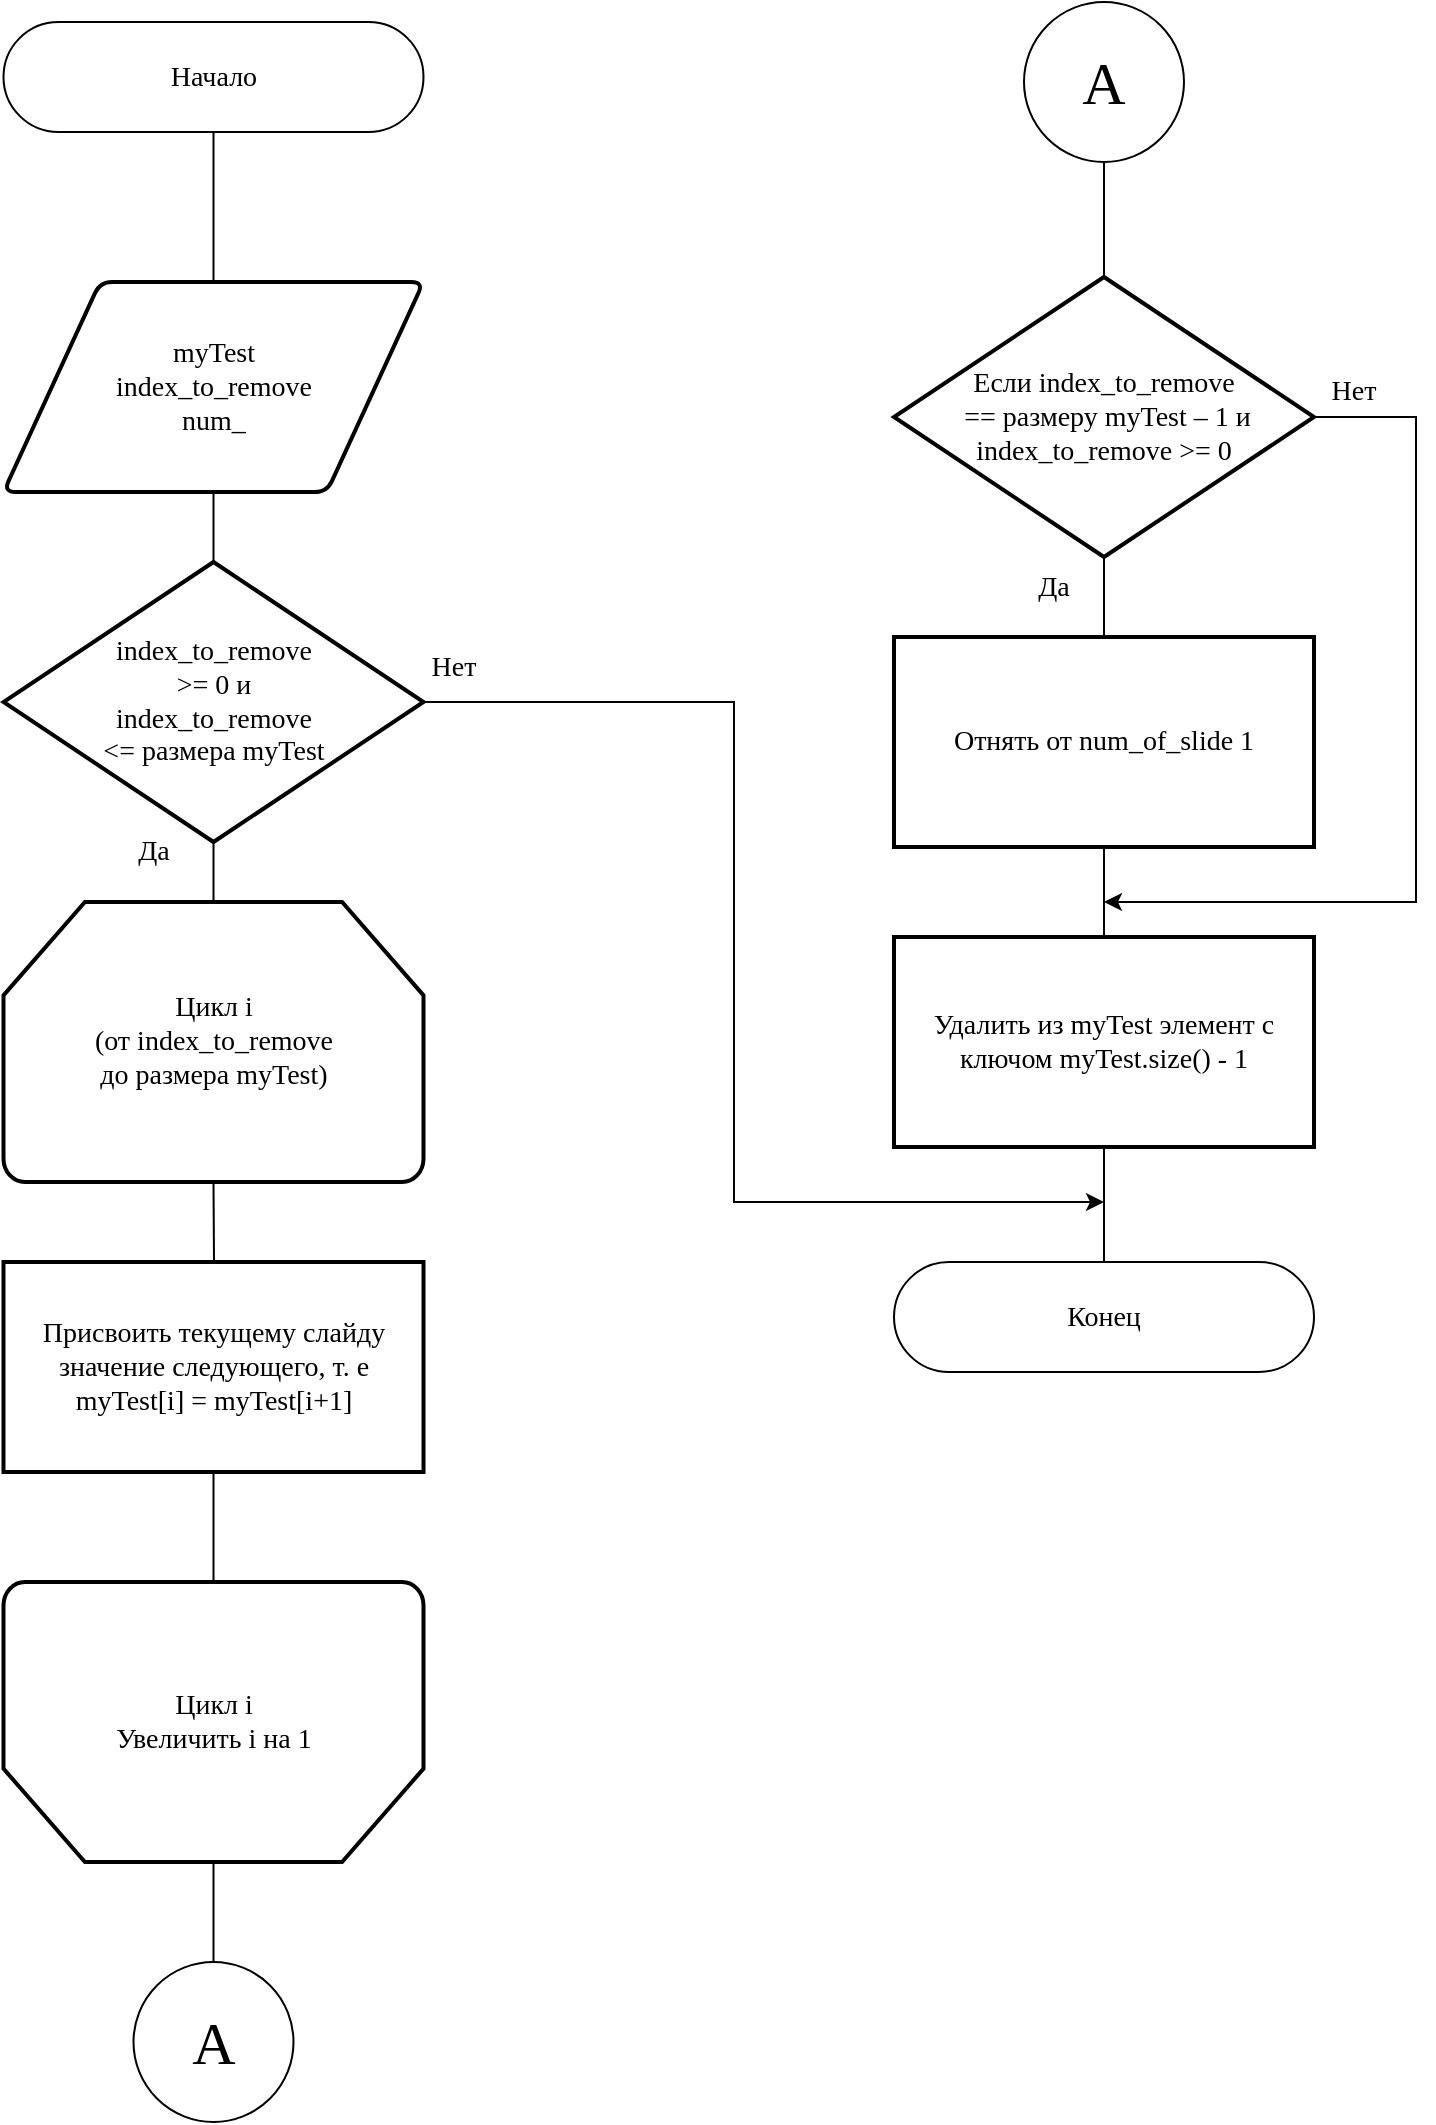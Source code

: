 <mxfile version="22.1.5" type="device">
  <diagram name="Страница — 1" id="Y0ujvA5-IunV7Z9gUjW8">
    <mxGraphModel dx="1909" dy="2233" grid="1" gridSize="10" guides="1" tooltips="1" connect="1" arrows="1" fold="1" page="1" pageScale="1" pageWidth="827" pageHeight="1169" math="0" shadow="0">
      <root>
        <mxCell id="0" />
        <mxCell id="1" parent="0" />
        <mxCell id="k84Snt95vilDCe-dOCDD-3" value="&lt;font style=&quot;font-size: 14px;&quot; face=&quot;Times New Roman&quot;&gt;myTest&lt;br&gt;index_to_remove&lt;br&gt;num_&lt;/font&gt;" style="shape=parallelogram;html=1;strokeWidth=2;perimeter=parallelogramPerimeter;whiteSpace=wrap;rounded=1;arcSize=12;size=0.23;aspect=fixed;" parent="1" vertex="1">
          <mxGeometry x="74.75" y="-20" width="210" height="105" as="geometry" />
        </mxCell>
        <mxCell id="lopEUHeL_QOU6SgQKdZm-14" style="edgeStyle=orthogonalEdgeStyle;rounded=0;orthogonalLoop=1;jettySize=auto;html=1;exitX=1;exitY=0.5;exitDx=0;exitDy=0;exitPerimeter=0;" parent="1" source="k84Snt95vilDCe-dOCDD-4" edge="1">
          <mxGeometry relative="1" as="geometry">
            <mxPoint x="625" y="440" as="targetPoint" />
            <Array as="points">
              <mxPoint x="440" y="190" />
              <mxPoint x="440" y="440" />
              <mxPoint x="625" y="440" />
            </Array>
          </mxGeometry>
        </mxCell>
        <mxCell id="k84Snt95vilDCe-dOCDD-4" value="&lt;font style=&quot;font-size: 14px;&quot; face=&quot;Times New Roman&quot;&gt;index_to_remove&lt;br&gt;&amp;gt;= 0 и&lt;br&gt;index_to_remove &lt;br&gt;&amp;lt;= размера myTest&lt;/font&gt;" style="strokeWidth=2;html=1;shape=mxgraph.flowchart.decision;whiteSpace=wrap;aspect=fixed;" parent="1" vertex="1">
          <mxGeometry x="74.75" y="120" width="210" height="140" as="geometry" />
        </mxCell>
        <mxCell id="k84Snt95vilDCe-dOCDD-5" value="&lt;font style=&quot;font-size: 14px;&quot; face=&quot;Times New Roman&quot;&gt;Цикл i&lt;br&gt;(от index_to_remove&lt;br&gt;до размера myTest)&lt;/font&gt;" style="strokeWidth=2;html=1;shape=mxgraph.flowchart.loop_limit;whiteSpace=wrap;aspect=fixed;" parent="1" vertex="1">
          <mxGeometry x="74.75" y="290" width="210" height="140" as="geometry" />
        </mxCell>
        <mxCell id="k84Snt95vilDCe-dOCDD-7" value="&lt;font face=&quot;Times New Roman&quot; style=&quot;font-size: 14px;&quot;&gt;Присвоить текущему слайду значение следующего, т. е myTest[i] = myTest[i+1]&lt;/font&gt;" style="rounded=1;whiteSpace=wrap;html=1;absoluteArcSize=1;arcSize=0;strokeWidth=2;aspect=fixed;" parent="1" vertex="1">
          <mxGeometry x="74.75" y="470" width="210" height="105" as="geometry" />
        </mxCell>
        <mxCell id="lopEUHeL_QOU6SgQKdZm-18" style="edgeStyle=orthogonalEdgeStyle;rounded=0;orthogonalLoop=1;jettySize=auto;html=1;exitX=1;exitY=0.5;exitDx=0;exitDy=0;exitPerimeter=0;" parent="1" source="k84Snt95vilDCe-dOCDD-9" edge="1">
          <mxGeometry relative="1" as="geometry">
            <mxPoint x="625" y="290" as="targetPoint" />
            <Array as="points">
              <mxPoint x="781" y="48" />
              <mxPoint x="781" y="290" />
              <mxPoint x="625" y="290" />
            </Array>
          </mxGeometry>
        </mxCell>
        <mxCell id="k84Snt95vilDCe-dOCDD-9" value="&lt;font style=&quot;font-size: 14px;&quot; face=&quot;Times New Roman&quot;&gt;Если index_to_remove&lt;br&gt;&amp;nbsp;== размеру myTest – 1 и index_to_remove &amp;gt;= 0&lt;/font&gt;" style="strokeWidth=2;html=1;shape=mxgraph.flowchart.decision;whiteSpace=wrap;aspect=fixed;" parent="1" vertex="1">
          <mxGeometry x="520" y="-22.5" width="210" height="140" as="geometry" />
        </mxCell>
        <mxCell id="k84Snt95vilDCe-dOCDD-10" value="&lt;font face=&quot;Times New Roman&quot; style=&quot;font-size: 14px;&quot;&gt;Отнять от num_of_slide 1&lt;/font&gt;" style="rounded=1;whiteSpace=wrap;html=1;absoluteArcSize=1;arcSize=0;strokeWidth=2;aspect=fixed;" parent="1" vertex="1">
          <mxGeometry x="520" y="157.5" width="210" height="105" as="geometry" />
        </mxCell>
        <mxCell id="k84Snt95vilDCe-dOCDD-19" value="&lt;font style=&quot;font-size: 14px;&quot; face=&quot;Times New Roman&quot;&gt;Удалить из myTest элемент с ключом myTest.size() - 1&lt;/font&gt;" style="rounded=1;whiteSpace=wrap;html=1;absoluteArcSize=1;arcSize=0;strokeWidth=2;aspect=fixed;" parent="1" vertex="1">
          <mxGeometry x="520" y="307.5" width="210" height="105" as="geometry" />
        </mxCell>
        <mxCell id="k84Snt95vilDCe-dOCDD-24" value="&lt;font face=&quot;Times New Roman&quot; style=&quot;font-size: 14px;&quot;&gt;Цикл i&lt;br style=&quot;border-color: var(--border-color);&quot;&gt;&lt;span style=&quot;background-color: rgb(255, 255, 255);&quot;&gt;Увеличить i на 1&lt;/span&gt;&lt;/font&gt;" style="strokeWidth=2;html=1;shape=mxgraph.flowchart.loop_limit;whiteSpace=wrap;aspect=fixed;direction=west;" parent="1" vertex="1">
          <mxGeometry x="74.75" y="630" width="210" height="140" as="geometry" />
        </mxCell>
        <mxCell id="lopEUHeL_QOU6SgQKdZm-1" value="&lt;font style=&quot;font-size: 14px;&quot; face=&quot;Times New Roman&quot;&gt;Начало&lt;/font&gt;" style="rounded=1;whiteSpace=wrap;html=1;arcSize=50;" parent="1" vertex="1">
          <mxGeometry x="74.75" y="-150" width="210" height="55" as="geometry" />
        </mxCell>
        <mxCell id="lopEUHeL_QOU6SgQKdZm-2" value="&lt;font face=&quot;Times New Roman&quot; style=&quot;font-size: 30px;&quot;&gt;A&lt;/font&gt;" style="ellipse;whiteSpace=wrap;html=1;aspect=fixed;" parent="1" vertex="1">
          <mxGeometry x="139.75" y="820" width="80" height="80" as="geometry" />
        </mxCell>
        <mxCell id="lopEUHeL_QOU6SgQKdZm-3" value="&lt;font face=&quot;Times New Roman&quot; style=&quot;font-size: 30px;&quot;&gt;A&lt;/font&gt;" style="ellipse;whiteSpace=wrap;html=1;aspect=fixed;" parent="1" vertex="1">
          <mxGeometry x="585" y="-160" width="80" height="80" as="geometry" />
        </mxCell>
        <mxCell id="lopEUHeL_QOU6SgQKdZm-4" value="&lt;font style=&quot;font-size: 14px;&quot; face=&quot;Times New Roman&quot;&gt;Конец&lt;/font&gt;" style="rounded=1;whiteSpace=wrap;html=1;arcSize=50;aspect=fixed;" parent="1" vertex="1">
          <mxGeometry x="520" y="470" width="210" height="55" as="geometry" />
        </mxCell>
        <mxCell id="lopEUHeL_QOU6SgQKdZm-15" value="&lt;font face=&quot;Times New Roman&quot; style=&quot;font-size: 14px;&quot;&gt;Да&lt;/font&gt;" style="text;html=1;strokeColor=none;fillColor=none;align=center;verticalAlign=middle;whiteSpace=wrap;rounded=0;" parent="1" vertex="1">
          <mxGeometry x="120" y="250" width="60" height="30" as="geometry" />
        </mxCell>
        <mxCell id="lopEUHeL_QOU6SgQKdZm-16" value="&lt;font face=&quot;Times New Roman&quot; style=&quot;font-size: 14px;&quot;&gt;Да&lt;/font&gt;" style="text;html=1;strokeColor=none;fillColor=none;align=center;verticalAlign=middle;whiteSpace=wrap;rounded=0;" parent="1" vertex="1">
          <mxGeometry x="570" y="117.5" width="60" height="30" as="geometry" />
        </mxCell>
        <mxCell id="lopEUHeL_QOU6SgQKdZm-17" value="&lt;font face=&quot;Times New Roman&quot; style=&quot;font-size: 14px;&quot;&gt;Нет&lt;br&gt;&lt;/font&gt;" style="text;html=1;strokeColor=none;fillColor=none;align=center;verticalAlign=middle;whiteSpace=wrap;rounded=0;" parent="1" vertex="1">
          <mxGeometry x="270" y="157.5" width="60" height="30" as="geometry" />
        </mxCell>
        <mxCell id="lopEUHeL_QOU6SgQKdZm-20" value="&lt;font face=&quot;Times New Roman&quot; style=&quot;font-size: 14px;&quot;&gt;Нет&lt;br&gt;&lt;/font&gt;" style="text;html=1;strokeColor=none;fillColor=none;align=center;verticalAlign=middle;whiteSpace=wrap;rounded=0;" parent="1" vertex="1">
          <mxGeometry x="720" y="20" width="60" height="30" as="geometry" />
        </mxCell>
        <mxCell id="UeuB8IOterk75itcnlk2-1" value="" style="endArrow=none;html=1;rounded=0;entryX=0.5;entryY=1;entryDx=0;entryDy=0;exitX=0.5;exitY=0;exitDx=0;exitDy=0;" edge="1" parent="1" source="k84Snt95vilDCe-dOCDD-3" target="lopEUHeL_QOU6SgQKdZm-1">
          <mxGeometry width="50" height="50" relative="1" as="geometry">
            <mxPoint x="260" as="sourcePoint" />
            <mxPoint x="310" y="-50" as="targetPoint" />
          </mxGeometry>
        </mxCell>
        <mxCell id="UeuB8IOterk75itcnlk2-2" value="" style="endArrow=none;html=1;rounded=0;exitX=0.5;exitY=0;exitDx=0;exitDy=0;exitPerimeter=0;entryX=0.5;entryY=1;entryDx=0;entryDy=0;" edge="1" parent="1" source="k84Snt95vilDCe-dOCDD-4" target="k84Snt95vilDCe-dOCDD-3">
          <mxGeometry width="50" height="50" relative="1" as="geometry">
            <mxPoint x="260" y="110" as="sourcePoint" />
            <mxPoint x="310" y="60" as="targetPoint" />
          </mxGeometry>
        </mxCell>
        <mxCell id="UeuB8IOterk75itcnlk2-3" value="" style="endArrow=none;html=1;rounded=0;entryX=0.5;entryY=1;entryDx=0;entryDy=0;entryPerimeter=0;exitX=0.5;exitY=0;exitDx=0;exitDy=0;exitPerimeter=0;" edge="1" parent="1" source="k84Snt95vilDCe-dOCDD-5" target="k84Snt95vilDCe-dOCDD-4">
          <mxGeometry width="50" height="50" relative="1" as="geometry">
            <mxPoint x="260" y="280" as="sourcePoint" />
            <mxPoint x="310" y="230" as="targetPoint" />
          </mxGeometry>
        </mxCell>
        <mxCell id="UeuB8IOterk75itcnlk2-4" value="" style="endArrow=none;html=1;rounded=0;entryX=0.5;entryY=1;entryDx=0;entryDy=0;entryPerimeter=0;" edge="1" parent="1" target="k84Snt95vilDCe-dOCDD-5">
          <mxGeometry width="50" height="50" relative="1" as="geometry">
            <mxPoint x="180" y="470" as="sourcePoint" />
            <mxPoint x="230" y="440" as="targetPoint" />
          </mxGeometry>
        </mxCell>
        <mxCell id="UeuB8IOterk75itcnlk2-5" value="" style="endArrow=none;html=1;rounded=0;entryX=0.5;entryY=1;entryDx=0;entryDy=0;exitX=0.5;exitY=1;exitDx=0;exitDy=0;exitPerimeter=0;" edge="1" parent="1" source="k84Snt95vilDCe-dOCDD-24" target="k84Snt95vilDCe-dOCDD-7">
          <mxGeometry width="50" height="50" relative="1" as="geometry">
            <mxPoint x="310" y="660" as="sourcePoint" />
            <mxPoint x="360" y="610" as="targetPoint" />
          </mxGeometry>
        </mxCell>
        <mxCell id="UeuB8IOterk75itcnlk2-6" value="" style="endArrow=none;html=1;rounded=0;entryX=0.5;entryY=0;entryDx=0;entryDy=0;entryPerimeter=0;exitX=0.5;exitY=0;exitDx=0;exitDy=0;" edge="1" parent="1" source="lopEUHeL_QOU6SgQKdZm-2" target="k84Snt95vilDCe-dOCDD-24">
          <mxGeometry width="50" height="50" relative="1" as="geometry">
            <mxPoint x="280" y="860" as="sourcePoint" />
            <mxPoint x="330" y="810" as="targetPoint" />
          </mxGeometry>
        </mxCell>
        <mxCell id="UeuB8IOterk75itcnlk2-7" value="" style="endArrow=none;html=1;rounded=0;entryX=0.5;entryY=1;entryDx=0;entryDy=0;exitX=0.5;exitY=0;exitDx=0;exitDy=0;" edge="1" parent="1" source="lopEUHeL_QOU6SgQKdZm-4" target="k84Snt95vilDCe-dOCDD-19">
          <mxGeometry width="50" height="50" relative="1" as="geometry">
            <mxPoint x="640" y="470" as="sourcePoint" />
            <mxPoint x="690" y="420" as="targetPoint" />
          </mxGeometry>
        </mxCell>
        <mxCell id="UeuB8IOterk75itcnlk2-8" value="" style="endArrow=none;html=1;rounded=0;entryX=0.5;entryY=1;entryDx=0;entryDy=0;exitX=0.5;exitY=0;exitDx=0;exitDy=0;" edge="1" parent="1" source="k84Snt95vilDCe-dOCDD-19" target="k84Snt95vilDCe-dOCDD-10">
          <mxGeometry width="50" height="50" relative="1" as="geometry">
            <mxPoint x="580" y="320" as="sourcePoint" />
            <mxPoint x="630" y="270" as="targetPoint" />
          </mxGeometry>
        </mxCell>
        <mxCell id="UeuB8IOterk75itcnlk2-9" value="" style="endArrow=none;html=1;rounded=0;entryX=0.5;entryY=1;entryDx=0;entryDy=0;entryPerimeter=0;exitX=0.5;exitY=0;exitDx=0;exitDy=0;" edge="1" parent="1" source="k84Snt95vilDCe-dOCDD-10" target="k84Snt95vilDCe-dOCDD-9">
          <mxGeometry width="50" height="50" relative="1" as="geometry">
            <mxPoint x="670" y="160" as="sourcePoint" />
            <mxPoint x="660" y="130" as="targetPoint" />
          </mxGeometry>
        </mxCell>
        <mxCell id="UeuB8IOterk75itcnlk2-10" value="" style="endArrow=none;html=1;rounded=0;entryX=0.5;entryY=1;entryDx=0;entryDy=0;exitX=0.5;exitY=0;exitDx=0;exitDy=0;exitPerimeter=0;" edge="1" parent="1" source="k84Snt95vilDCe-dOCDD-9" target="lopEUHeL_QOU6SgQKdZm-3">
          <mxGeometry width="50" height="50" relative="1" as="geometry">
            <mxPoint x="540" y="-20" as="sourcePoint" />
            <mxPoint x="590" y="-70" as="targetPoint" />
          </mxGeometry>
        </mxCell>
      </root>
    </mxGraphModel>
  </diagram>
</mxfile>
